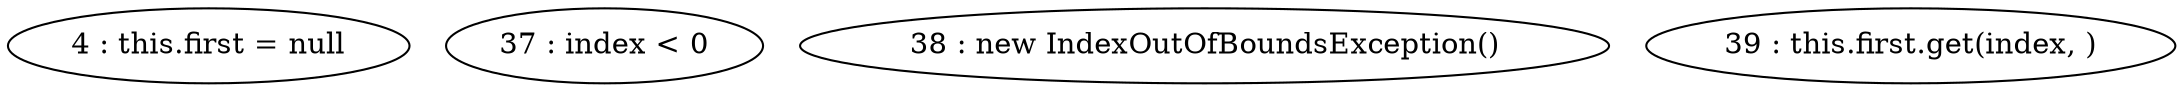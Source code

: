digraph G {
"4 : this.first = null"
"37 : index < 0"
"38 : new IndexOutOfBoundsException()"
"39 : this.first.get(index, )"
}